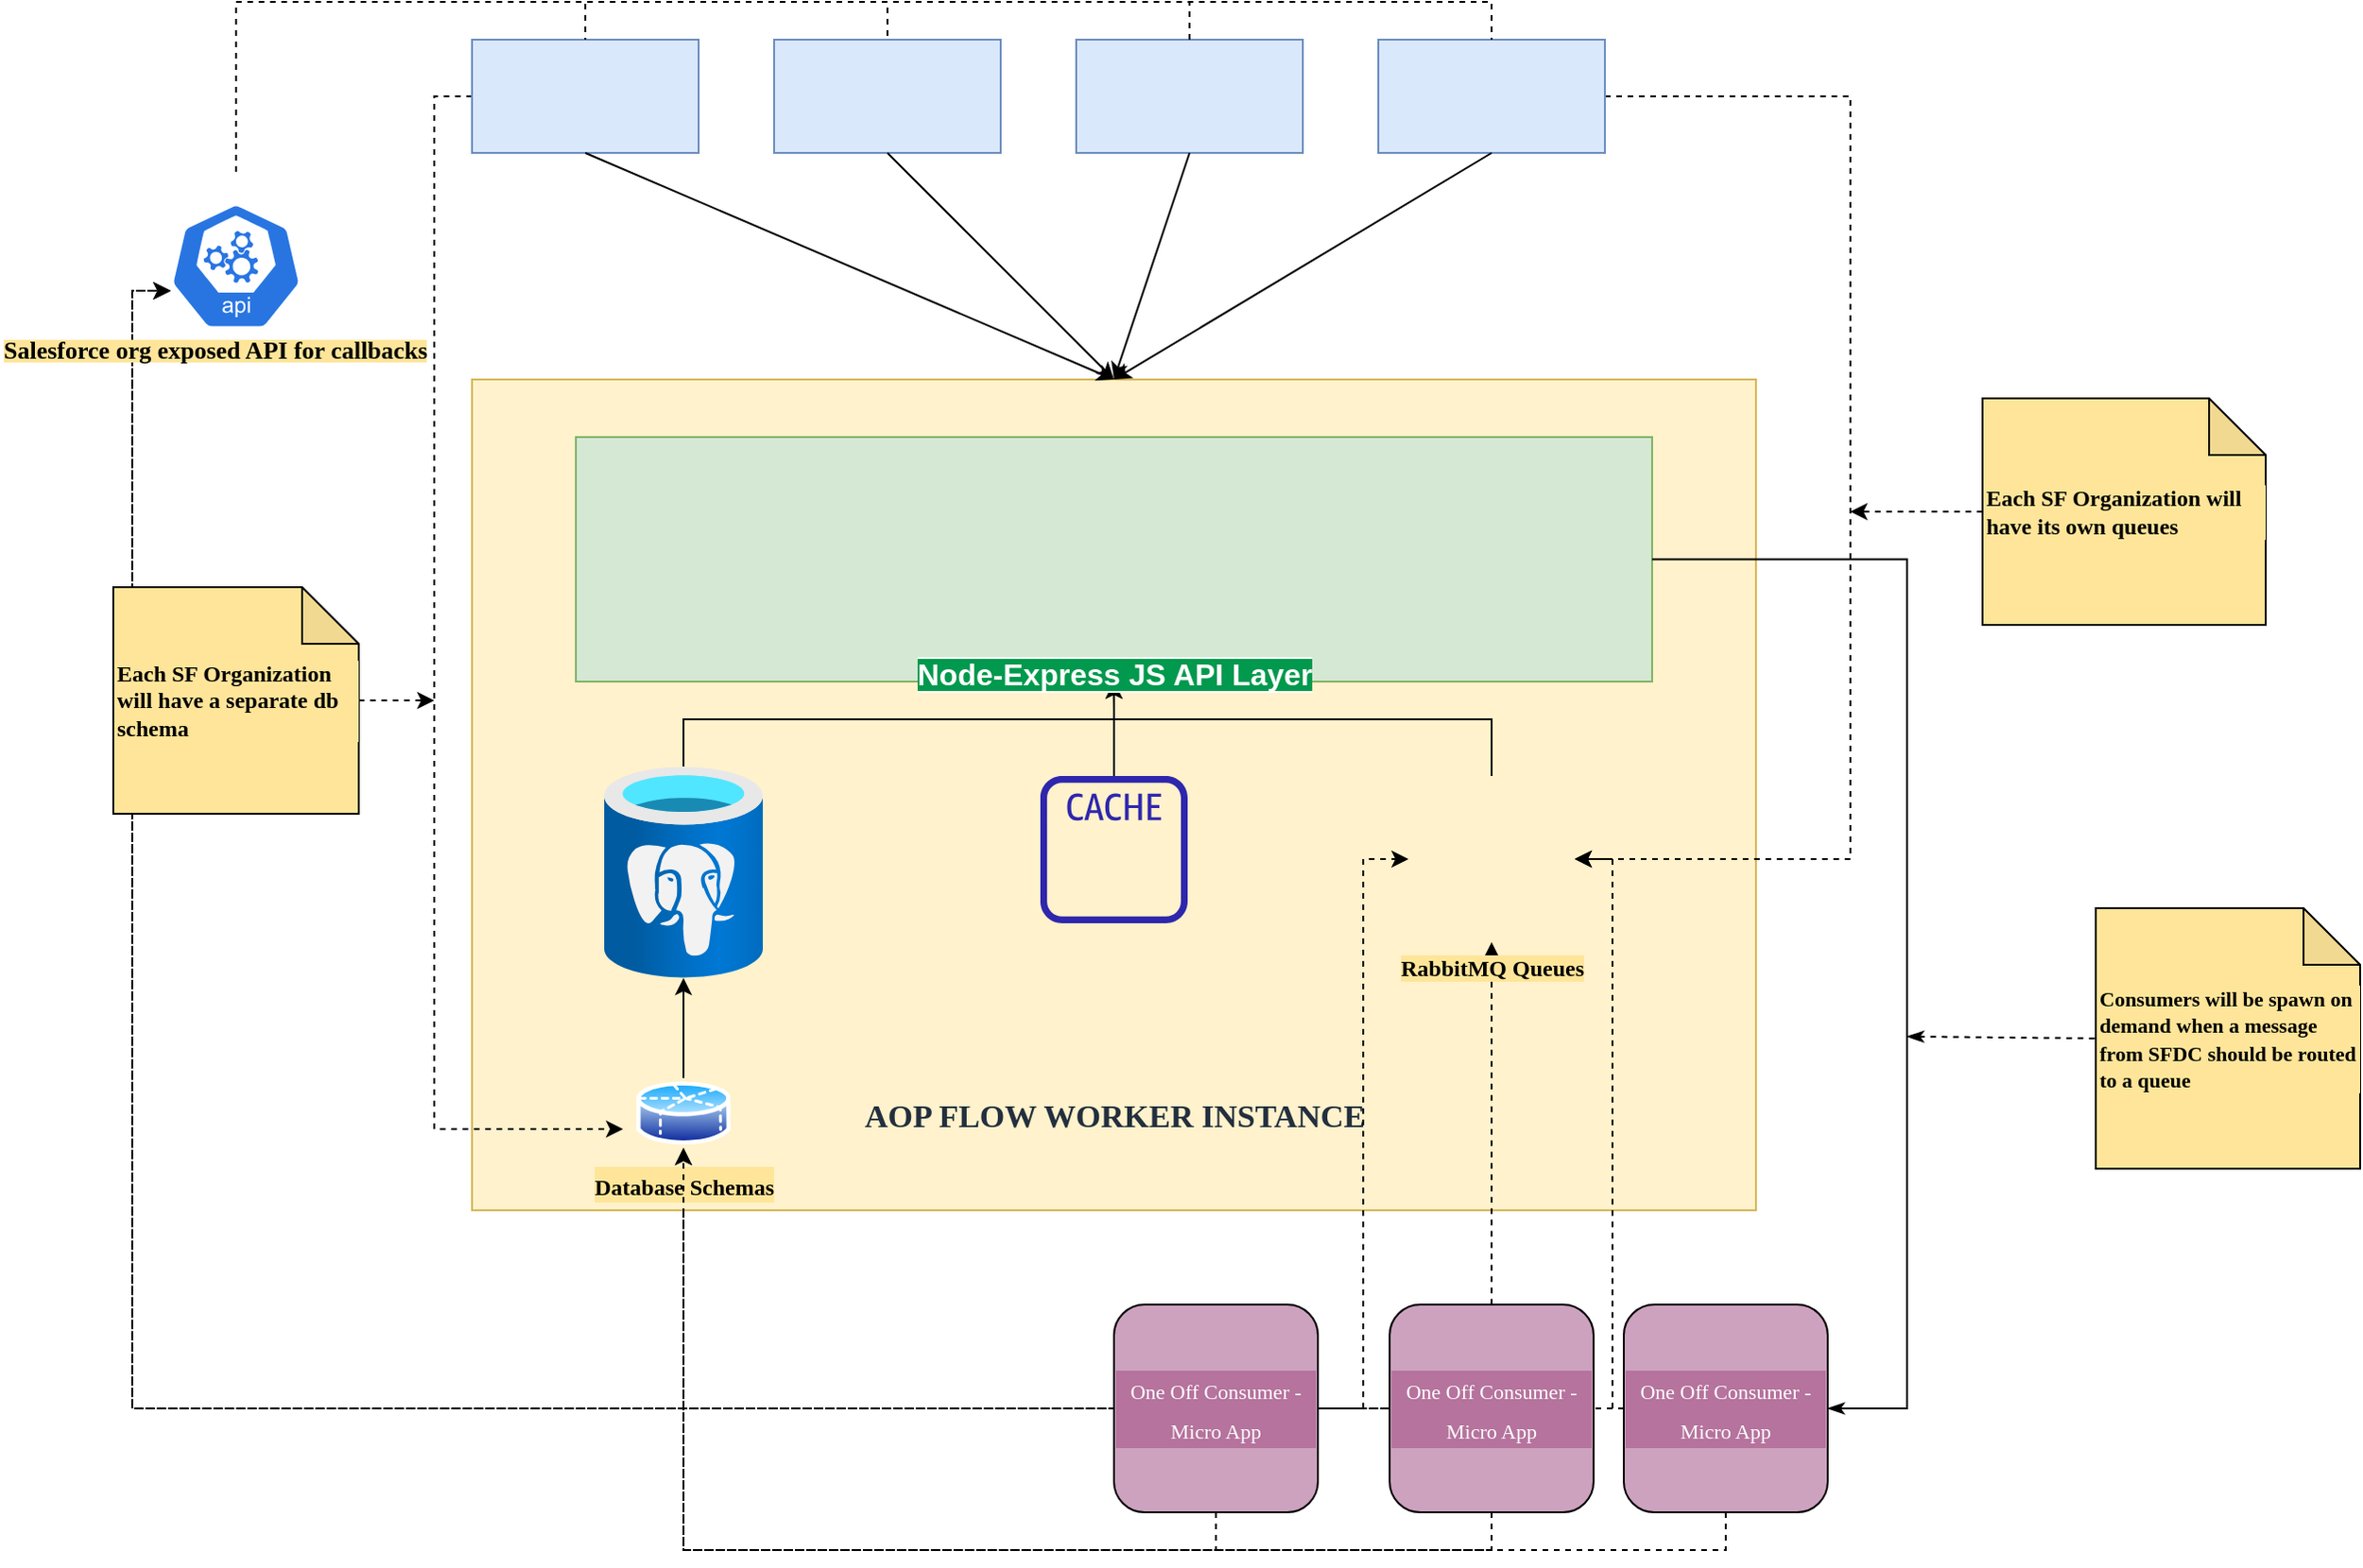 <mxfile version="17.5.0" type="github">
  <diagram id="R5a5NPqz2yX41LrVqOXw" name="Page-1">
    <mxGraphModel dx="2249" dy="762" grid="1" gridSize="10" guides="1" tooltips="1" connect="1" arrows="1" fold="1" page="1" pageScale="1" pageWidth="827" pageHeight="1169" math="0" shadow="0">
      <root>
        <mxCell id="0" />
        <mxCell id="1" parent="0" />
        <mxCell id="vYbNUfEm3Xzhya9i326D-86" style="edgeStyle=orthogonalEdgeStyle;rounded=0;orthogonalLoop=1;jettySize=auto;html=1;entryX=0.005;entryY=0.63;entryDx=0;entryDy=0;entryPerimeter=0;dashed=1;fontFamily=Lucida Console;fontSize=11;fontColor=#FFFFFF;" edge="1" parent="1" source="vYbNUfEm3Xzhya9i326D-71" target="vYbNUfEm3Xzhya9i326D-78">
          <mxGeometry relative="1" as="geometry" />
        </mxCell>
        <mxCell id="vYbNUfEm3Xzhya9i326D-77" style="edgeStyle=orthogonalEdgeStyle;rounded=0;orthogonalLoop=1;jettySize=auto;html=1;exitX=0.5;exitY=1;exitDx=0;exitDy=0;dashed=1;fontFamily=Lucida Console;fontSize=11;fontColor=#FFFFFF;entryX=0.5;entryY=1;entryDx=0;entryDy=0;" edge="1" parent="1" source="vYbNUfEm3Xzhya9i326D-55" target="vYbNUfEm3Xzhya9i326D-27">
          <mxGeometry relative="1" as="geometry">
            <mxPoint x="620" y="950" as="targetPoint" />
          </mxGeometry>
        </mxCell>
        <mxCell id="vYbNUfEm3Xzhya9i326D-1" value="&lt;hr&gt;" style="rounded=0;whiteSpace=wrap;html=1;fillColor=#fff2cc;strokeColor=#d6b656;" vertex="1" parent="1">
          <mxGeometry x="80" y="280" width="680" height="440" as="geometry" />
        </mxCell>
        <mxCell id="vYbNUfEm3Xzhya9i326D-66" style="edgeStyle=orthogonalEdgeStyle;rounded=0;orthogonalLoop=1;jettySize=auto;html=1;dashed=1;fontFamily=Lucida Console;fontSize=11;fontColor=#FFFFFF;" edge="1" parent="1" source="vYbNUfEm3Xzhya9i326D-55" target="vYbNUfEm3Xzhya9i326D-14">
          <mxGeometry relative="1" as="geometry" />
        </mxCell>
        <mxCell id="vYbNUfEm3Xzhya9i326D-89" style="edgeStyle=orthogonalEdgeStyle;rounded=0;orthogonalLoop=1;jettySize=auto;html=1;entryX=0.005;entryY=0.63;entryDx=0;entryDy=0;entryPerimeter=0;dashed=1;fontFamily=Lucida Console;fontSize=11;fontColor=#FFFFFF;" edge="1" parent="1" source="vYbNUfEm3Xzhya9i326D-68" target="vYbNUfEm3Xzhya9i326D-78">
          <mxGeometry relative="1" as="geometry" />
        </mxCell>
        <mxCell id="vYbNUfEm3Xzhya9i326D-88" style="edgeStyle=orthogonalEdgeStyle;rounded=0;orthogonalLoop=1;jettySize=auto;html=1;entryX=0.005;entryY=0.63;entryDx=0;entryDy=0;entryPerimeter=0;dashed=1;fontFamily=Lucida Console;fontSize=11;fontColor=#FFFFFF;" edge="1" parent="1" source="vYbNUfEm3Xzhya9i326D-55" target="vYbNUfEm3Xzhya9i326D-78">
          <mxGeometry relative="1" as="geometry" />
        </mxCell>
        <mxCell id="vYbNUfEm3Xzhya9i326D-87" style="edgeStyle=orthogonalEdgeStyle;rounded=0;orthogonalLoop=1;jettySize=auto;html=1;exitX=0;exitY=0.5;exitDx=0;exitDy=0;entryX=0.005;entryY=0.63;entryDx=0;entryDy=0;entryPerimeter=0;dashed=1;fontFamily=Lucida Console;fontSize=11;fontColor=#FFFFFF;" edge="1" parent="1" source="vYbNUfEm3Xzhya9i326D-55" target="vYbNUfEm3Xzhya9i326D-78">
          <mxGeometry relative="1" as="geometry" />
        </mxCell>
        <mxCell id="vYbNUfEm3Xzhya9i326D-29" style="edgeStyle=orthogonalEdgeStyle;rounded=0;orthogonalLoop=1;jettySize=auto;html=1;exitX=0;exitY=0.5;exitDx=0;exitDy=0;fontSize=12;dashed=1;" edge="1" parent="1" source="vYbNUfEm3Xzhya9i326D-2">
          <mxGeometry relative="1" as="geometry">
            <mxPoint x="160" y="677" as="targetPoint" />
            <Array as="points">
              <mxPoint x="60" y="130" />
              <mxPoint x="60" y="677" />
            </Array>
          </mxGeometry>
        </mxCell>
        <mxCell id="vYbNUfEm3Xzhya9i326D-2" value="" style="rounded=0;whiteSpace=wrap;html=1;fillColor=#dae8fc;strokeColor=#6c8ebf;" vertex="1" parent="1">
          <mxGeometry x="80" y="100" width="120" height="60" as="geometry" />
        </mxCell>
        <mxCell id="vYbNUfEm3Xzhya9i326D-3" value="" style="rounded=0;whiteSpace=wrap;html=1;fillColor=#dae8fc;strokeColor=#6c8ebf;" vertex="1" parent="1">
          <mxGeometry x="240" y="100" width="120" height="60" as="geometry" />
        </mxCell>
        <mxCell id="vYbNUfEm3Xzhya9i326D-4" value="" style="rounded=0;whiteSpace=wrap;html=1;fillColor=#dae8fc;strokeColor=#6c8ebf;" vertex="1" parent="1">
          <mxGeometry x="400" y="100" width="120" height="60" as="geometry" />
        </mxCell>
        <mxCell id="vYbNUfEm3Xzhya9i326D-49" style="edgeStyle=orthogonalEdgeStyle;rounded=0;orthogonalLoop=1;jettySize=auto;html=1;exitX=1;exitY=0.5;exitDx=0;exitDy=0;dashed=1;fontFamily=Lucida Console;fontSize=17;fontColor=#FFFFFF;entryX=1;entryY=0.5;entryDx=0;entryDy=0;" edge="1" parent="1" source="vYbNUfEm3Xzhya9i326D-5" target="vYbNUfEm3Xzhya9i326D-14">
          <mxGeometry relative="1" as="geometry">
            <mxPoint x="800" y="560" as="targetPoint" />
            <Array as="points">
              <mxPoint x="810" y="130" />
              <mxPoint x="810" y="534" />
            </Array>
          </mxGeometry>
        </mxCell>
        <mxCell id="vYbNUfEm3Xzhya9i326D-5" value="" style="rounded=0;whiteSpace=wrap;html=1;fillColor=#dae8fc;strokeColor=#6c8ebf;" vertex="1" parent="1">
          <mxGeometry x="560" y="100" width="120" height="60" as="geometry" />
        </mxCell>
        <mxCell id="vYbNUfEm3Xzhya9i326D-6" value="" style="endArrow=classic;html=1;rounded=0;exitX=0.5;exitY=1;exitDx=0;exitDy=0;entryX=0.5;entryY=0;entryDx=0;entryDy=0;" edge="1" parent="1" source="vYbNUfEm3Xzhya9i326D-2" target="vYbNUfEm3Xzhya9i326D-1">
          <mxGeometry width="50" height="50" relative="1" as="geometry">
            <mxPoint x="390" y="320" as="sourcePoint" />
            <mxPoint x="440" y="270" as="targetPoint" />
          </mxGeometry>
        </mxCell>
        <mxCell id="vYbNUfEm3Xzhya9i326D-7" value="" style="endArrow=classic;html=1;rounded=0;exitX=0.5;exitY=1;exitDx=0;exitDy=0;entryX=0.5;entryY=0;entryDx=0;entryDy=0;" edge="1" parent="1" source="vYbNUfEm3Xzhya9i326D-3" target="vYbNUfEm3Xzhya9i326D-1">
          <mxGeometry width="50" height="50" relative="1" as="geometry">
            <mxPoint x="390" y="320" as="sourcePoint" />
            <mxPoint x="440" y="270" as="targetPoint" />
          </mxGeometry>
        </mxCell>
        <mxCell id="vYbNUfEm3Xzhya9i326D-8" value="" style="endArrow=classic;html=1;rounded=0;exitX=0.5;exitY=1;exitDx=0;exitDy=0;entryX=0.5;entryY=0;entryDx=0;entryDy=0;" edge="1" parent="1" source="vYbNUfEm3Xzhya9i326D-4" target="vYbNUfEm3Xzhya9i326D-1">
          <mxGeometry width="50" height="50" relative="1" as="geometry">
            <mxPoint x="310" y="170" as="sourcePoint" />
            <mxPoint x="430" y="290" as="targetPoint" />
          </mxGeometry>
        </mxCell>
        <mxCell id="vYbNUfEm3Xzhya9i326D-9" value="" style="endArrow=classic;html=1;rounded=0;exitX=0.5;exitY=1;exitDx=0;exitDy=0;entryX=0.5;entryY=0;entryDx=0;entryDy=0;" edge="1" parent="1" source="vYbNUfEm3Xzhya9i326D-5" target="vYbNUfEm3Xzhya9i326D-1">
          <mxGeometry width="50" height="50" relative="1" as="geometry">
            <mxPoint x="470" y="170" as="sourcePoint" />
            <mxPoint x="430" y="290" as="targetPoint" />
          </mxGeometry>
        </mxCell>
        <mxCell id="vYbNUfEm3Xzhya9i326D-10" value="" style="shape=image;html=1;verticalAlign=top;verticalLabelPosition=bottom;labelBackgroundColor=#ffffff;imageAspect=0;aspect=fixed;image=https://cdn2.iconfinder.com/data/icons/boxicons-logos/24/bxl-heroku-128.png" vertex="1" parent="1">
          <mxGeometry x="712" y="280" width="48" height="48" as="geometry" />
        </mxCell>
        <mxCell id="vYbNUfEm3Xzhya9i326D-23" value="" style="edgeStyle=orthogonalEdgeStyle;rounded=0;orthogonalLoop=1;jettySize=auto;html=1;fontSize=16;" edge="1" parent="1" source="vYbNUfEm3Xzhya9i326D-12" target="vYbNUfEm3Xzhya9i326D-15">
          <mxGeometry relative="1" as="geometry">
            <Array as="points">
              <mxPoint x="192" y="460" />
              <mxPoint x="420" y="460" />
            </Array>
          </mxGeometry>
        </mxCell>
        <mxCell id="vYbNUfEm3Xzhya9i326D-12" value="" style="aspect=fixed;html=1;points=[];align=center;image;fontSize=12;image=img/lib/azure2/databases/Azure_Database_PostgreSQL_Server.svg;" vertex="1" parent="1">
          <mxGeometry x="150" y="485" width="84" height="112" as="geometry" />
        </mxCell>
        <mxCell id="vYbNUfEm3Xzhya9i326D-21" value="" style="edgeStyle=orthogonalEdgeStyle;rounded=0;orthogonalLoop=1;jettySize=auto;html=1;fontSize=16;" edge="1" parent="1" source="vYbNUfEm3Xzhya9i326D-13" target="vYbNUfEm3Xzhya9i326D-11">
          <mxGeometry relative="1" as="geometry" />
        </mxCell>
        <mxCell id="vYbNUfEm3Xzhya9i326D-13" value="&lt;br&gt;&lt;br&gt;&lt;br&gt;&lt;br&gt;&lt;br&gt;&lt;br&gt;&lt;b&gt;&lt;font style=&quot;font-size: 17px&quot; face=&quot;Lucida Console&quot;&gt;AOP FLOW WORKER INSTANCE&lt;/font&gt;&lt;/b&gt;" style="sketch=0;outlineConnect=0;fontColor=#232F3E;gradientColor=none;fillColor=#2E27AD;strokeColor=none;dashed=0;verticalLabelPosition=bottom;verticalAlign=top;align=center;html=1;fontSize=12;fontStyle=0;aspect=fixed;pointerEvents=1;shape=mxgraph.aws4.cache_node;" vertex="1" parent="1">
          <mxGeometry x="381" y="490" width="78" height="78" as="geometry" />
        </mxCell>
        <mxCell id="vYbNUfEm3Xzhya9i326D-22" value="" style="edgeStyle=orthogonalEdgeStyle;rounded=0;orthogonalLoop=1;jettySize=auto;html=1;fontSize=16;" edge="1" parent="1" source="vYbNUfEm3Xzhya9i326D-14" target="vYbNUfEm3Xzhya9i326D-15">
          <mxGeometry relative="1" as="geometry">
            <Array as="points">
              <mxPoint x="620" y="460" />
              <mxPoint x="420" y="460" />
            </Array>
          </mxGeometry>
        </mxCell>
        <mxCell id="vYbNUfEm3Xzhya9i326D-14" value="&lt;span style=&quot;background-color: rgb(255 , 229 , 153)&quot;&gt;&lt;b&gt;&lt;font face=&quot;Lucida Console&quot;&gt;RabbitMQ Queues&lt;/font&gt;&lt;/b&gt;&lt;/span&gt;" style="shape=image;html=1;verticalAlign=top;verticalLabelPosition=bottom;labelBackgroundColor=#ffffff;imageAspect=0;aspect=fixed;image=https://cdn4.iconfinder.com/data/icons/Easter_lin/png/128x128/Coelho.png" vertex="1" parent="1">
          <mxGeometry x="576" y="490" width="88" height="88" as="geometry" />
        </mxCell>
        <mxCell id="vYbNUfEm3Xzhya9i326D-16" value="" style="group" vertex="1" connectable="0" parent="1">
          <mxGeometry x="135" y="310.5" width="570" height="129.5" as="geometry" />
        </mxCell>
        <mxCell id="vYbNUfEm3Xzhya9i326D-15" value="" style="rounded=0;whiteSpace=wrap;html=1;fillColor=#d5e8d4;strokeColor=#82b366;" vertex="1" parent="vYbNUfEm3Xzhya9i326D-16">
          <mxGeometry width="570" height="129.5" as="geometry" />
        </mxCell>
        <mxCell id="vYbNUfEm3Xzhya9i326D-11" value="&lt;font style=&quot;font-size: 16px&quot; color=&quot;#ffffff&quot;&gt;&lt;b style=&quot;background-color: rgb(0 , 153 , 77)&quot;&gt;Node-Express JS API Layer&lt;/b&gt;&lt;/font&gt;" style="shape=image;html=1;verticalAlign=top;verticalLabelPosition=bottom;labelBackgroundColor=#ffffff;imageAspect=0;aspect=fixed;image=https://cdn2.iconfinder.com/data/icons/boxicons-logos/24/bxl-nodejs-128.png" vertex="1" parent="vYbNUfEm3Xzhya9i326D-16">
          <mxGeometry x="235" y="10.5" width="99" height="99" as="geometry" />
        </mxCell>
        <mxCell id="vYbNUfEm3Xzhya9i326D-28" value="" style="edgeStyle=orthogonalEdgeStyle;rounded=0;orthogonalLoop=1;jettySize=auto;html=1;fontSize=16;" edge="1" parent="1" source="vYbNUfEm3Xzhya9i326D-27" target="vYbNUfEm3Xzhya9i326D-12">
          <mxGeometry relative="1" as="geometry" />
        </mxCell>
        <mxCell id="vYbNUfEm3Xzhya9i326D-27" value="&lt;font size=&quot;1&quot; face=&quot;Lucida Console&quot;&gt;&lt;b style=&quot;font-size: 12px&quot;&gt;Database Schemas&lt;/b&gt;&lt;/font&gt;" style="aspect=fixed;perimeter=ellipsePerimeter;html=1;align=center;shadow=0;dashed=0;spacingTop=3;image;image=img/lib/active_directory/database_partition_5.svg;labelBackgroundColor=#FFE599;fontSize=16;fillColor=#CDA2BE;" vertex="1" parent="1">
          <mxGeometry x="167" y="650" width="50" height="37" as="geometry" />
        </mxCell>
        <mxCell id="vYbNUfEm3Xzhya9i326D-31" style="edgeStyle=orthogonalEdgeStyle;rounded=0;orthogonalLoop=1;jettySize=auto;html=1;dashed=1;fontSize=12;" edge="1" parent="1" source="vYbNUfEm3Xzhya9i326D-30">
          <mxGeometry relative="1" as="geometry">
            <mxPoint x="60" y="450" as="targetPoint" />
          </mxGeometry>
        </mxCell>
        <mxCell id="vYbNUfEm3Xzhya9i326D-30" value="&lt;font face=&quot;Lucida Console&quot;&gt;&lt;b&gt;Each SF Organization will have a separate db schema&lt;/b&gt;&lt;/font&gt;" style="shape=note;whiteSpace=wrap;html=1;backgroundOutline=1;darkOpacity=0.05;labelBackgroundColor=#FFE599;fontSize=12;fillColor=#FFE599;align=left;" vertex="1" parent="1">
          <mxGeometry x="-110" y="390" width="130" height="120" as="geometry" />
        </mxCell>
        <mxCell id="vYbNUfEm3Xzhya9i326D-52" style="edgeStyle=orthogonalEdgeStyle;rounded=0;orthogonalLoop=1;jettySize=auto;html=1;exitX=0;exitY=0.5;exitDx=0;exitDy=0;exitPerimeter=0;dashed=1;fontFamily=Lucida Console;fontSize=17;fontColor=#FFFFFF;" edge="1" parent="1" source="vYbNUfEm3Xzhya9i326D-50">
          <mxGeometry relative="1" as="geometry">
            <mxPoint x="810" y="350" as="targetPoint" />
          </mxGeometry>
        </mxCell>
        <mxCell id="vYbNUfEm3Xzhya9i326D-50" value="&lt;font face=&quot;Lucida Console&quot;&gt;&lt;b&gt;Each SF Organization will have its own queues&lt;/b&gt;&lt;/font&gt;" style="shape=note;whiteSpace=wrap;html=1;backgroundOutline=1;darkOpacity=0.05;labelBackgroundColor=#FFE599;fontSize=12;fillColor=#FFE599;align=left;" vertex="1" parent="1">
          <mxGeometry x="880" y="290" width="150" height="120" as="geometry" />
        </mxCell>
        <mxCell id="vYbNUfEm3Xzhya9i326D-56" value="" style="group" vertex="1" connectable="0" parent="1">
          <mxGeometry x="566" y="770" width="108" height="110" as="geometry" />
        </mxCell>
        <mxCell id="vYbNUfEm3Xzhya9i326D-55" value="&lt;font style=&quot;font-size: 11px&quot;&gt;One Off Consumer - Micro App&lt;/font&gt;" style="rounded=1;whiteSpace=wrap;html=1;labelBackgroundColor=#B5739D;fontFamily=Lucida Console;fontSize=17;fontColor=#FFFFFF;fillColor=#CDA2BE;" vertex="1" parent="vYbNUfEm3Xzhya9i326D-56">
          <mxGeometry width="108" height="110" as="geometry" />
        </mxCell>
        <mxCell id="vYbNUfEm3Xzhya9i326D-43" value="" style="shape=image;html=1;verticalAlign=top;verticalLabelPosition=bottom;labelBackgroundColor=#ffffff;imageAspect=0;aspect=fixed;image=https://cdn2.iconfinder.com/data/icons/boxicons-logos/24/bxl-heroku-128.png" vertex="1" parent="vYbNUfEm3Xzhya9i326D-56">
          <mxGeometry x="78" width="30" height="30" as="geometry" />
        </mxCell>
        <mxCell id="vYbNUfEm3Xzhya9i326D-67" value="" style="group" vertex="1" connectable="0" parent="1">
          <mxGeometry x="690" y="770" width="108" height="110" as="geometry" />
        </mxCell>
        <mxCell id="vYbNUfEm3Xzhya9i326D-68" value="&lt;font style=&quot;font-size: 11px&quot;&gt;One Off Consumer - Micro App&lt;/font&gt;" style="rounded=1;whiteSpace=wrap;html=1;labelBackgroundColor=#B5739D;fontFamily=Lucida Console;fontSize=17;fontColor=#FFFFFF;fillColor=#CDA2BE;" vertex="1" parent="vYbNUfEm3Xzhya9i326D-67">
          <mxGeometry width="108" height="110" as="geometry" />
        </mxCell>
        <mxCell id="vYbNUfEm3Xzhya9i326D-69" value="" style="shape=image;html=1;verticalAlign=top;verticalLabelPosition=bottom;labelBackgroundColor=#ffffff;imageAspect=0;aspect=fixed;image=https://cdn2.iconfinder.com/data/icons/boxicons-logos/24/bxl-heroku-128.png" vertex="1" parent="vYbNUfEm3Xzhya9i326D-67">
          <mxGeometry x="78" width="30" height="30" as="geometry" />
        </mxCell>
        <mxCell id="vYbNUfEm3Xzhya9i326D-70" value="" style="group" vertex="1" connectable="0" parent="1">
          <mxGeometry x="420" y="770" width="108" height="110" as="geometry" />
        </mxCell>
        <mxCell id="vYbNUfEm3Xzhya9i326D-71" value="&lt;font style=&quot;font-size: 11px&quot;&gt;One Off Consumer - Micro App&lt;/font&gt;" style="rounded=1;whiteSpace=wrap;html=1;labelBackgroundColor=#B5739D;fontFamily=Lucida Console;fontSize=17;fontColor=#FFFFFF;fillColor=#CDA2BE;" vertex="1" parent="vYbNUfEm3Xzhya9i326D-70">
          <mxGeometry width="108" height="110" as="geometry" />
        </mxCell>
        <mxCell id="vYbNUfEm3Xzhya9i326D-72" value="" style="shape=image;html=1;verticalAlign=top;verticalLabelPosition=bottom;labelBackgroundColor=#ffffff;imageAspect=0;aspect=fixed;image=https://cdn2.iconfinder.com/data/icons/boxicons-logos/24/bxl-heroku-128.png" vertex="1" parent="vYbNUfEm3Xzhya9i326D-70">
          <mxGeometry x="78" width="30" height="30" as="geometry" />
        </mxCell>
        <mxCell id="vYbNUfEm3Xzhya9i326D-73" style="edgeStyle=orthogonalEdgeStyle;rounded=0;orthogonalLoop=1;jettySize=auto;html=1;entryX=0;entryY=0.5;entryDx=0;entryDy=0;dashed=1;fontFamily=Lucida Console;fontSize=11;fontColor=#FFFFFF;" edge="1" parent="1" source="vYbNUfEm3Xzhya9i326D-71" target="vYbNUfEm3Xzhya9i326D-14">
          <mxGeometry relative="1" as="geometry" />
        </mxCell>
        <mxCell id="vYbNUfEm3Xzhya9i326D-74" style="edgeStyle=orthogonalEdgeStyle;rounded=0;orthogonalLoop=1;jettySize=auto;html=1;entryX=1;entryY=0.5;entryDx=0;entryDy=0;dashed=1;fontFamily=Lucida Console;fontSize=11;fontColor=#FFFFFF;" edge="1" parent="1" source="vYbNUfEm3Xzhya9i326D-68" target="vYbNUfEm3Xzhya9i326D-14">
          <mxGeometry relative="1" as="geometry">
            <Array as="points">
              <mxPoint x="684" y="825" />
              <mxPoint x="684" y="534" />
            </Array>
          </mxGeometry>
        </mxCell>
        <mxCell id="vYbNUfEm3Xzhya9i326D-75" style="edgeStyle=orthogonalEdgeStyle;rounded=0;orthogonalLoop=1;jettySize=auto;html=1;exitX=0.5;exitY=1;exitDx=0;exitDy=0;dashed=1;fontFamily=Lucida Console;fontSize=11;fontColor=#FFFFFF;entryX=0.5;entryY=1;entryDx=0;entryDy=0;" edge="1" parent="1" source="vYbNUfEm3Xzhya9i326D-71" target="vYbNUfEm3Xzhya9i326D-27">
          <mxGeometry relative="1" as="geometry">
            <mxPoint x="620" y="960" as="targetPoint" />
          </mxGeometry>
        </mxCell>
        <mxCell id="vYbNUfEm3Xzhya9i326D-76" style="edgeStyle=orthogonalEdgeStyle;rounded=0;orthogonalLoop=1;jettySize=auto;html=1;exitX=0.5;exitY=1;exitDx=0;exitDy=0;dashed=1;fontFamily=Lucida Console;fontSize=11;fontColor=#FFFFFF;entryX=0.5;entryY=1;entryDx=0;entryDy=0;" edge="1" parent="1" source="vYbNUfEm3Xzhya9i326D-68" target="vYbNUfEm3Xzhya9i326D-27">
          <mxGeometry relative="1" as="geometry">
            <mxPoint x="620" y="930" as="targetPoint" />
          </mxGeometry>
        </mxCell>
        <mxCell id="vYbNUfEm3Xzhya9i326D-91" style="edgeStyle=orthogonalEdgeStyle;rounded=0;orthogonalLoop=1;jettySize=auto;html=1;exitX=0.5;exitY=0;exitDx=0;exitDy=0;exitPerimeter=0;entryX=0.5;entryY=0;entryDx=0;entryDy=0;dashed=1;fontFamily=Lucida Console;fontSize=13;fontColor=#000000;endArrow=none;endFill=0;" edge="1" parent="1" source="vYbNUfEm3Xzhya9i326D-78" target="vYbNUfEm3Xzhya9i326D-2">
          <mxGeometry relative="1" as="geometry" />
        </mxCell>
        <mxCell id="vYbNUfEm3Xzhya9i326D-92" style="edgeStyle=orthogonalEdgeStyle;rounded=0;orthogonalLoop=1;jettySize=auto;html=1;entryX=0.5;entryY=0;entryDx=0;entryDy=0;dashed=1;fontFamily=Lucida Console;fontSize=13;fontColor=#000000;endArrow=none;endFill=0;" edge="1" parent="1" source="vYbNUfEm3Xzhya9i326D-78" target="vYbNUfEm3Xzhya9i326D-3">
          <mxGeometry relative="1" as="geometry">
            <Array as="points">
              <mxPoint x="-45" y="80" />
              <mxPoint x="300" y="80" />
            </Array>
          </mxGeometry>
        </mxCell>
        <mxCell id="vYbNUfEm3Xzhya9i326D-93" style="edgeStyle=orthogonalEdgeStyle;rounded=0;orthogonalLoop=1;jettySize=auto;html=1;entryX=0.5;entryY=0;entryDx=0;entryDy=0;dashed=1;fontFamily=Lucida Console;fontSize=13;fontColor=#000000;endArrow=none;endFill=0;" edge="1" parent="1" source="vYbNUfEm3Xzhya9i326D-78" target="vYbNUfEm3Xzhya9i326D-4">
          <mxGeometry relative="1" as="geometry">
            <Array as="points">
              <mxPoint x="-45" y="80" />
              <mxPoint x="460" y="80" />
            </Array>
          </mxGeometry>
        </mxCell>
        <mxCell id="vYbNUfEm3Xzhya9i326D-94" style="edgeStyle=orthogonalEdgeStyle;rounded=0;orthogonalLoop=1;jettySize=auto;html=1;entryX=0.5;entryY=0;entryDx=0;entryDy=0;dashed=1;fontFamily=Lucida Console;fontSize=13;fontColor=#000000;endArrow=none;endFill=0;" edge="1" parent="1" source="vYbNUfEm3Xzhya9i326D-78" target="vYbNUfEm3Xzhya9i326D-5">
          <mxGeometry relative="1" as="geometry">
            <Array as="points">
              <mxPoint x="-45" y="80" />
              <mxPoint x="620" y="80" />
            </Array>
          </mxGeometry>
        </mxCell>
        <mxCell id="vYbNUfEm3Xzhya9i326D-78" value="" style="sketch=0;html=1;dashed=0;whitespace=wrap;fillColor=#2875E2;strokeColor=#ffffff;points=[[0.005,0.63,0],[0.1,0.2,0],[0.9,0.2,0],[0.5,0,0],[0.995,0.63,0],[0.72,0.99,0],[0.5,1,0],[0.28,0.99,0]];shape=mxgraph.kubernetes.icon;prIcon=api;labelBackgroundColor=#B5739D;fontFamily=Lucida Console;fontSize=11;fontColor=#FFFFFF;" vertex="1" parent="1">
          <mxGeometry x="-80" y="170" width="70" height="100" as="geometry" />
        </mxCell>
        <mxCell id="vYbNUfEm3Xzhya9i326D-90" value="&lt;span style=&quot;font-family: &amp;#34;lucida console&amp;#34; ; font-style: normal ; letter-spacing: normal ; text-align: center ; text-indent: 0px ; text-transform: none ; word-spacing: 0px ; display: inline ; float: none ; background-color: rgb(255 , 229 , 153)&quot;&gt;&lt;font style=&quot;font-size: 13px&quot; color=&quot;#000000&quot;&gt;&lt;b&gt;Salesforce org exposed API for callbacks&lt;/b&gt;&lt;/font&gt;&lt;/span&gt;" style="text;whiteSpace=wrap;html=1;fontSize=11;fontFamily=Lucida Console;fontColor=#FFFFFF;" vertex="1" parent="1">
          <mxGeometry x="-170" y="250" width="340" height="30" as="geometry" />
        </mxCell>
        <mxCell id="vYbNUfEm3Xzhya9i326D-97" style="edgeStyle=orthogonalEdgeStyle;rounded=0;orthogonalLoop=1;jettySize=auto;html=1;exitX=1;exitY=0.5;exitDx=0;exitDy=0;entryX=1;entryY=0.5;entryDx=0;entryDy=0;fontFamily=Lucida Console;fontSize=13;fontColor=#000000;startArrow=classicThin;startFill=1;endArrow=none;endFill=0;" edge="1" parent="1" source="vYbNUfEm3Xzhya9i326D-68" target="vYbNUfEm3Xzhya9i326D-15">
          <mxGeometry relative="1" as="geometry">
            <Array as="points">
              <mxPoint x="840" y="825" />
              <mxPoint x="840" y="375" />
            </Array>
          </mxGeometry>
        </mxCell>
        <mxCell id="vYbNUfEm3Xzhya9i326D-99" style="edgeStyle=orthogonalEdgeStyle;rounded=0;orthogonalLoop=1;jettySize=auto;html=1;fontFamily=Lucida Console;fontSize=13;fontColor=#000000;startArrow=classicThin;startFill=1;endArrow=none;endFill=0;dashed=1;" edge="1" parent="1" target="vYbNUfEm3Xzhya9i326D-98">
          <mxGeometry relative="1" as="geometry">
            <mxPoint x="840" y="628" as="sourcePoint" />
          </mxGeometry>
        </mxCell>
        <mxCell id="vYbNUfEm3Xzhya9i326D-98" value="&lt;font face=&quot;Lucida Console&quot; size=&quot;1&quot;&gt;&lt;b style=&quot;font-size: 11px&quot;&gt;Consumers will be spawn on demand when a message from SFDC should be routed to a queue&lt;/b&gt;&lt;/font&gt;" style="shape=note;whiteSpace=wrap;html=1;backgroundOutline=1;darkOpacity=0.05;labelBackgroundColor=#FFE599;fontSize=12;fillColor=#FFE599;align=left;" vertex="1" parent="1">
          <mxGeometry x="940" y="560" width="140" height="138" as="geometry" />
        </mxCell>
      </root>
    </mxGraphModel>
  </diagram>
</mxfile>
